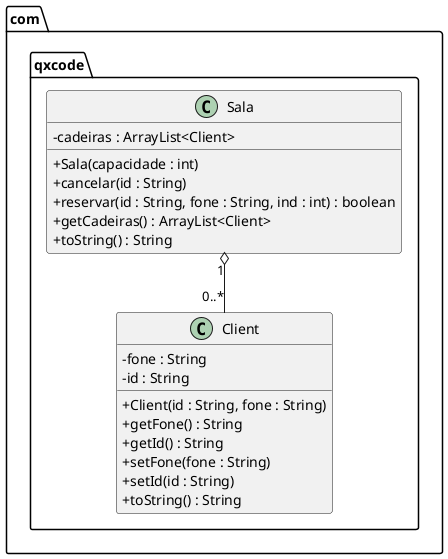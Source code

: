 @startuml
skinparam ClassAttributeIconSize 0
package com.qxcode {
  class Client {
    - fone : String
    - id : String
    __
    + Client(id : String, fone : String)
    + getFone() : String
    + getId() : String
    + setFone(fone : String)
    + setId(id : String)
    + toString() : String
  }
  class Sala {
    - cadeiras : ArrayList<Client>
    __
    + Sala(capacidade : int)
    + cancelar(id : String)
    + reservar(id : String, fone : String, ind : int) : boolean
    + getCadeiras() : ArrayList<Client>
    + toString() : String
  }
}
Sala "1" o-- "0..*" Client
@enduml